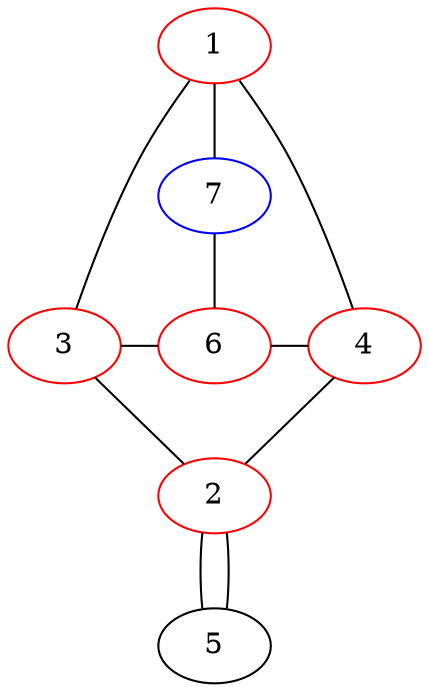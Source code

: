 graph {
  1 -- 3 -- 2;
  1 -- 4 -- 2;
  2 -- 5 -- 2;
  3 -- 6 -- 4;
  1--7 -- 6

  {
    rank="same";
    3;
    4;
    6;

  }

  1 [color="red"];
  2 [color="red"];
  3 [color="red"];
  4 [color="red"];
  6 [color="red"];
  7 [color="blue"];

}
